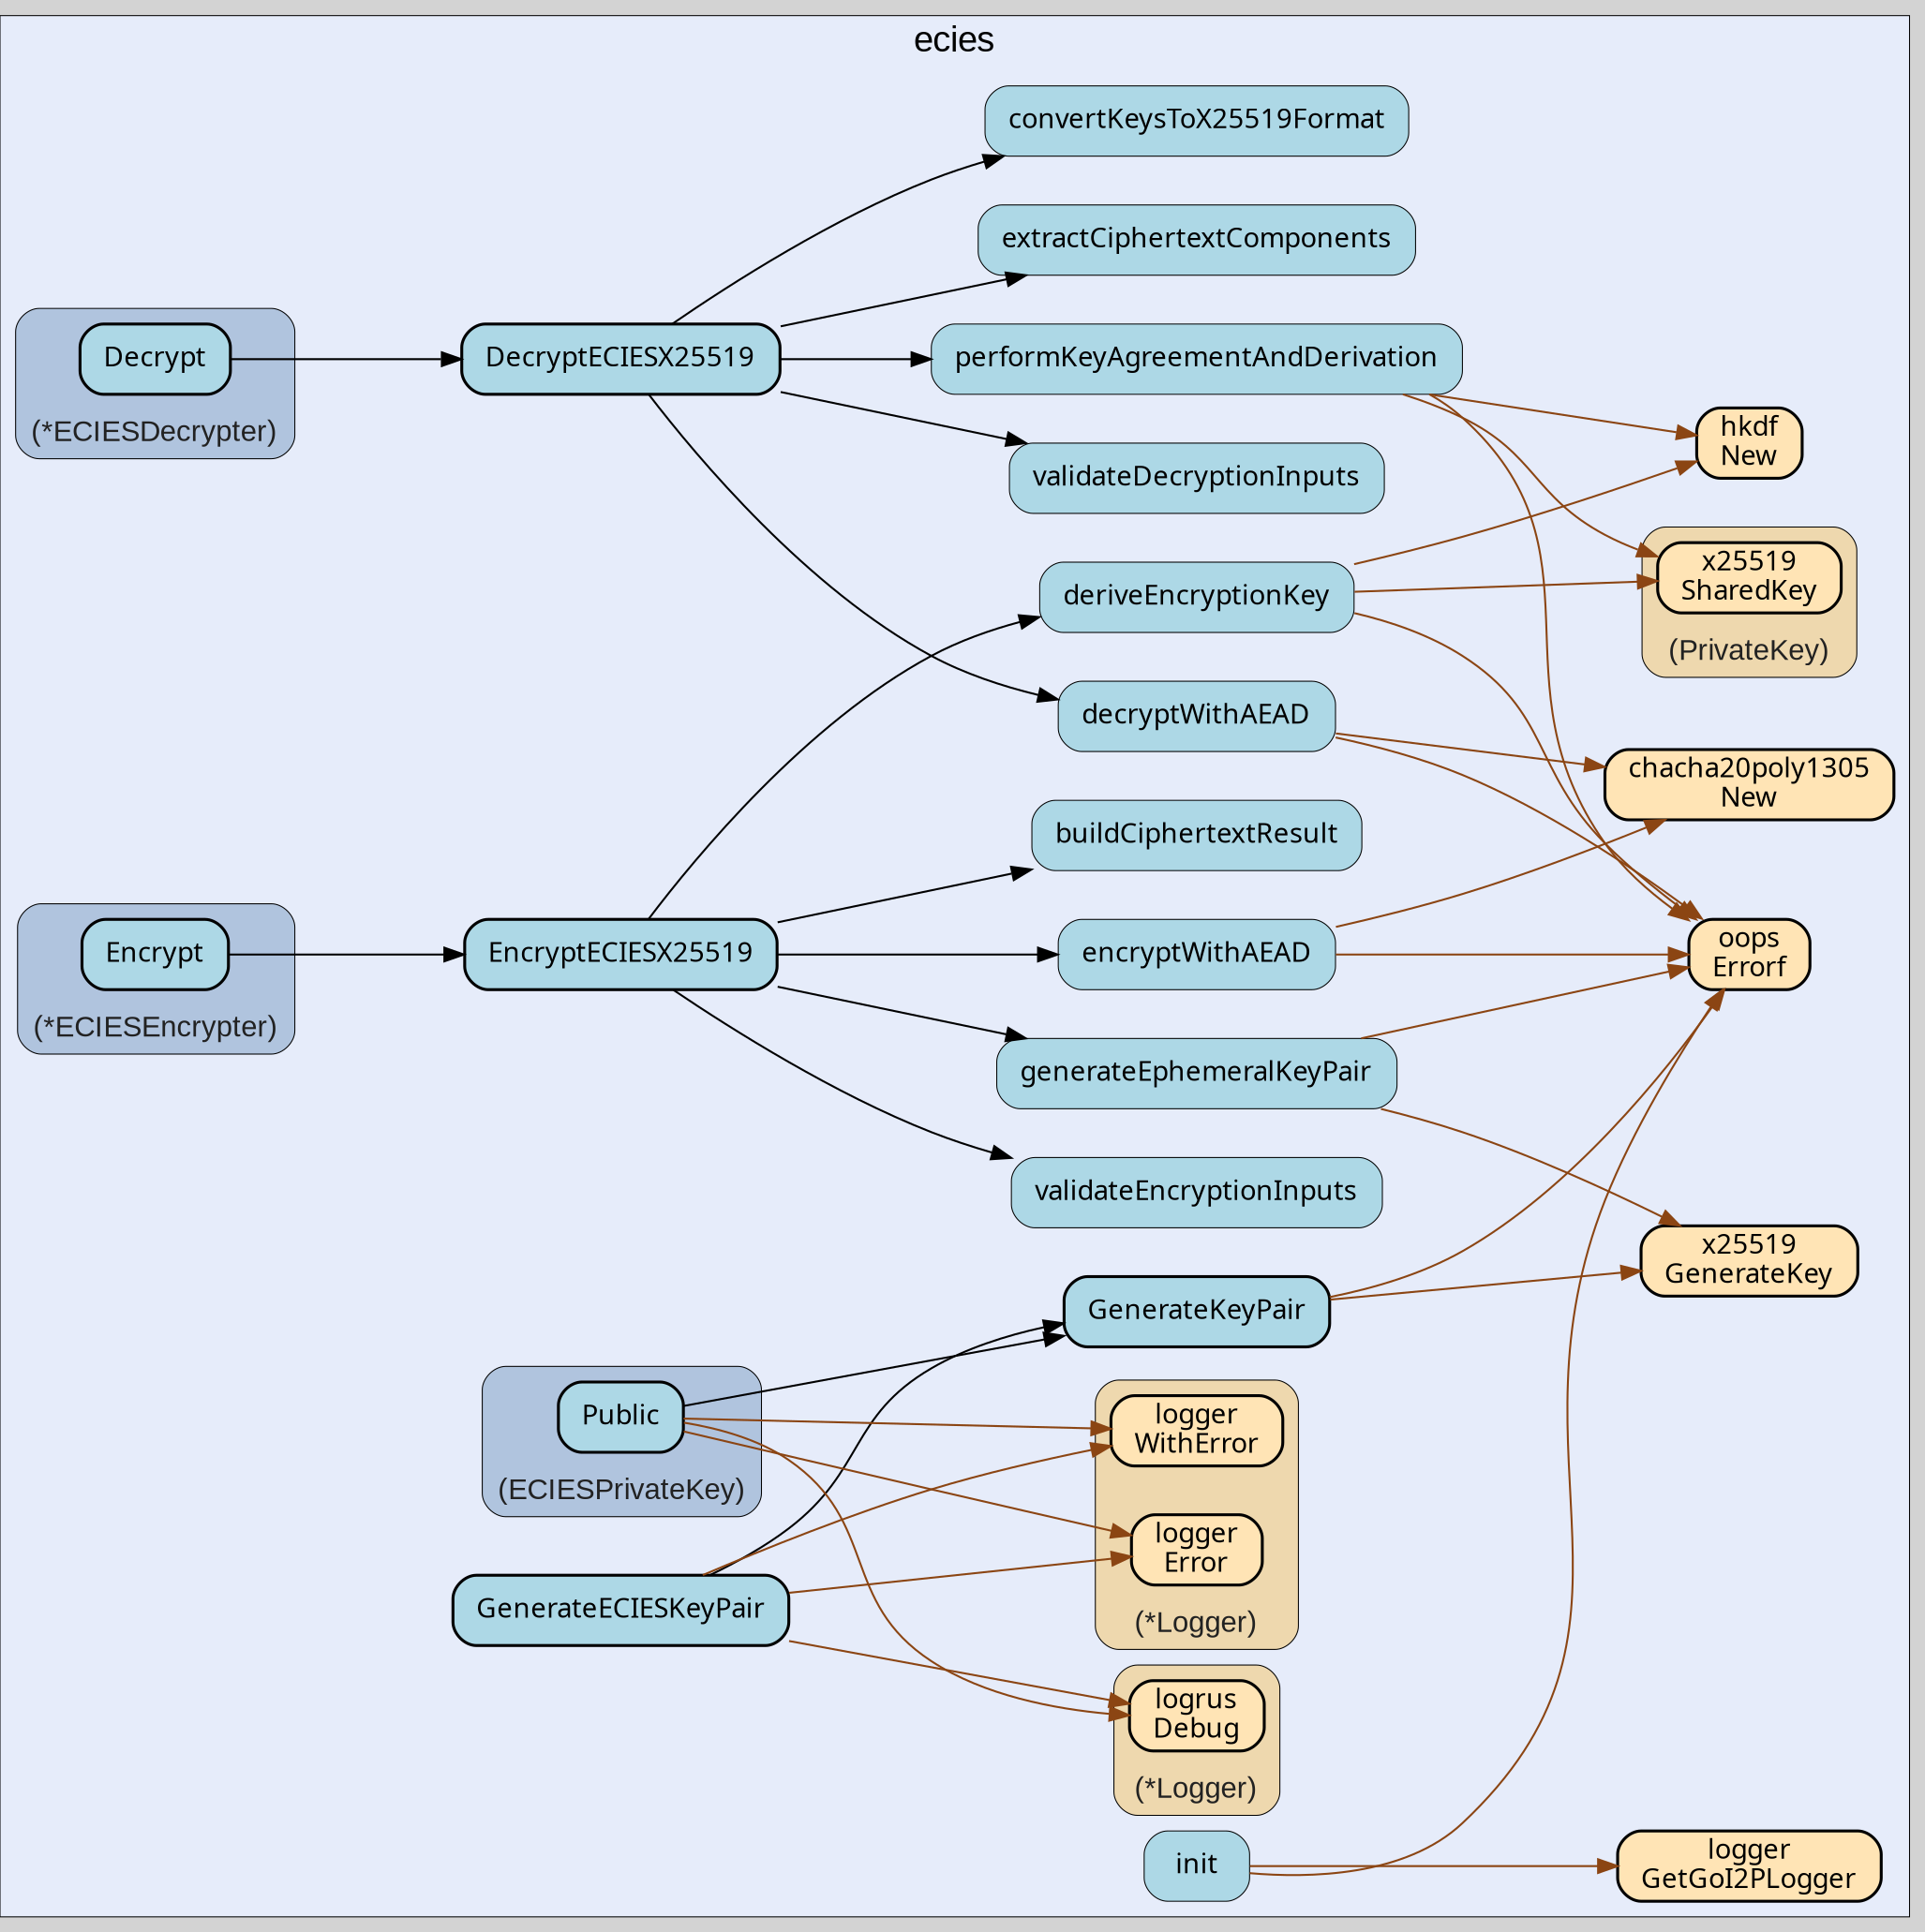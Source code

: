digraph gocallvis {
    label="";
    labeljust="l";
    fontname="Arial";
    fontsize="14";
    rankdir="LR";
    bgcolor="lightgray";
    style="solid";
    penwidth="0.5";
    pad="0.0";
    nodesep="0.35";

    node [shape="box" style="filled,rounded" fillcolor="honeydew" fontname="Verdana" penwidth="1.0" margin="0.16,0.0"];
    edge [minlen="2"]

    subgraph "cluster_focus" {
        bgcolor="#e6ecfa";
label="ecies";
labelloc="t";
labeljust="c";
fontsize="18";
        
        "github.com/go-i2p/crypto/ecies.GenerateECIESKeyPair" [ penwidth="1.5" tooltip="github.com/go-i2p/crypto/ecies.GenerateECIESKeyPair | defined in ecies.go:101\nat ecies.go:106: calling [(*github.com/go-i2p/logger.Logger).WithError]\nat ecies.go:104: calling [github.com/go-i2p/crypto/ecies.GenerateKeyPair]\nat ecies.go:106: calling [(*github.com/go-i2p/logger.Logger).Error]\nat ecies.go:102: calling [(*github.com/sirupsen/logrus.Logger).Debug]\nat ecies.go:116: calling [(*github.com/sirupsen/logrus.Logger).Debug]" fillcolor="lightblue" label="GenerateECIESKeyPair" ]
        "github.com/go-i2p/crypto/ecies.GenerateKeyPair" [ fillcolor="lightblue" label="GenerateKeyPair" penwidth="1.5" tooltip="github.com/go-i2p/crypto/ecies.GenerateKeyPair | defined in utils.go:215\nat utils.go:218: calling [github.com/samber/oops.Errorf]\nat utils.go:216: calling [go.step.sm/crypto/x25519.GenerateKey]" ]
        "go.step.sm/crypto/x25519.GenerateKey" [ fillcolor="moccasin" label="x25519\nGenerateKey" penwidth="1.5" tooltip="go.step.sm/crypto/x25519.GenerateKey | defined in x25519.go:37" ]
        "github.com/samber/oops.Errorf" [ fillcolor="moccasin" label="oops\nErrorf" penwidth="1.5" tooltip="github.com/samber/oops.Errorf | defined in oops.go:34" ]
        "github.com/go-i2p/crypto/ecies.EncryptECIESX25519" [ fillcolor="lightblue" label="EncryptECIESX25519" penwidth="1.5" tooltip="github.com/go-i2p/crypto/ecies.EncryptECIESX25519 | defined in utils.go:21\nat utils.go:26: calling [github.com/go-i2p/crypto/ecies.generateEphemeralKeyPair]\nat utils.go:36: calling [github.com/go-i2p/crypto/ecies.encryptWithAEAD]\nat utils.go:41: calling [github.com/go-i2p/crypto/ecies.buildCiphertextResult]\nat utils.go:22: calling [github.com/go-i2p/crypto/ecies.validateEncryptionInputs]\nat utils.go:31: calling [github.com/go-i2p/crypto/ecies.deriveEncryptionKey]" ]
        "github.com/go-i2p/crypto/ecies.validateEncryptionInputs" [ tooltip="github.com/go-i2p/crypto/ecies.validateEncryptionInputs | defined in utils.go:46" fillcolor="lightblue" label="validateEncryptionInputs" penwidth="0.5" ]
        "github.com/go-i2p/crypto/ecies.generateEphemeralKeyPair" [ fillcolor="lightblue" label="generateEphemeralKeyPair" penwidth="0.5" tooltip="github.com/go-i2p/crypto/ecies.generateEphemeralKeyPair | defined in utils.go:59\nat utils.go:62: calling [github.com/samber/oops.Errorf]\nat utils.go:60: calling [go.step.sm/crypto/x25519.GenerateKey]" ]
        "github.com/go-i2p/crypto/ecies.deriveEncryptionKey" [ label="deriveEncryptionKey" penwidth="0.5" tooltip="github.com/go-i2p/crypto/ecies.deriveEncryptionKey | defined in utils.go:69\nat utils.go:76: calling [github.com/samber/oops.Errorf]\nat utils.go:84: calling [github.com/samber/oops.Errorf]\nat utils.go:81: calling [golang.org/x/crypto/hkdf.New]\nat utils.go:74: calling [(go.step.sm/crypto/x25519.PrivateKey).SharedKey]" fillcolor="lightblue" ]
        "golang.org/x/crypto/hkdf.New" [ fillcolor="moccasin" label="hkdf\nNew" penwidth="1.5" tooltip="golang.org/x/crypto/hkdf.New | defined in hkdf.go:92" ]
        "github.com/go-i2p/crypto/ecies.encryptWithAEAD" [ fillcolor="lightblue" label="encryptWithAEAD" penwidth="0.5" tooltip="github.com/go-i2p/crypto/ecies.encryptWithAEAD | defined in utils.go:91\nat utils.go:93: calling [golang.org/x/crypto/chacha20poly1305.New]\nat utils.go:95: calling [github.com/samber/oops.Errorf]\nat utils.go:101: calling [github.com/samber/oops.Errorf]" ]
        "golang.org/x/crypto/chacha20poly1305.New" [ fillcolor="moccasin" label="chacha20poly1305\nNew" penwidth="1.5" tooltip="golang.org/x/crypto/chacha20poly1305.New | defined in chacha20poly1305.go:40" ]
        "github.com/go-i2p/crypto/ecies.buildCiphertextResult" [ label="buildCiphertextResult" penwidth="0.5" tooltip="github.com/go-i2p/crypto/ecies.buildCiphertextResult | defined in utils.go:111" fillcolor="lightblue" ]
        "github.com/go-i2p/crypto/ecies.DecryptECIESX25519" [ penwidth="1.5" tooltip="github.com/go-i2p/crypto/ecies.DecryptECIESX25519 | defined in utils.go:130\nat utils.go:131: calling [github.com/go-i2p/crypto/ecies.validateDecryptionInputs]\nat utils.go:135: calling [github.com/go-i2p/crypto/ecies.extractCiphertextComponents]\nat utils.go:139: calling [github.com/go-i2p/crypto/ecies.performKeyAgreementAndDerivation]\nat utils.go:137: calling [github.com/go-i2p/crypto/ecies.convertKeysToX25519Format]\nat utils.go:144: calling [github.com/go-i2p/crypto/ecies.decryptWithAEAD]" fillcolor="lightblue" label="DecryptECIESX25519" ]
        "github.com/go-i2p/crypto/ecies.validateDecryptionInputs" [ fillcolor="lightblue" label="validateDecryptionInputs" penwidth="0.5" tooltip="github.com/go-i2p/crypto/ecies.validateDecryptionInputs | defined in utils.go:153" ]
        "github.com/go-i2p/crypto/ecies.extractCiphertextComponents" [ fillcolor="lightblue" label="extractCiphertextComponents" penwidth="0.5" tooltip="github.com/go-i2p/crypto/ecies.extractCiphertextComponents | defined in utils.go:167" ]
        "github.com/go-i2p/crypto/ecies.convertKeysToX25519Format" [ fillcolor="lightblue" label="convertKeysToX25519Format" penwidth="0.5" tooltip="github.com/go-i2p/crypto/ecies.convertKeysToX25519Format | defined in utils.go:175" ]
        "github.com/go-i2p/crypto/ecies.performKeyAgreementAndDerivation" [ fillcolor="lightblue" label="performKeyAgreementAndDerivation" penwidth="0.5" tooltip="github.com/go-i2p/crypto/ecies.performKeyAgreementAndDerivation | defined in utils.go:182\nat utils.go:188: calling [golang.org/x/crypto/hkdf.New]\nat utils.go:183: calling [(go.step.sm/crypto/x25519.PrivateKey).SharedKey]\nat utils.go:185: calling [github.com/samber/oops.Errorf]\nat utils.go:191: calling [github.com/samber/oops.Errorf]" ]
        "github.com/go-i2p/crypto/ecies.decryptWithAEAD" [ label="decryptWithAEAD" penwidth="0.5" tooltip="github.com/go-i2p/crypto/ecies.decryptWithAEAD | defined in utils.go:198\nat utils.go:199: calling [golang.org/x/crypto/chacha20poly1305.New]\nat utils.go:201: calling [github.com/samber/oops.Errorf]\nat utils.go:206: calling [github.com/samber/oops.Errorf]" fillcolor="lightblue" ]
        "github.com/go-i2p/crypto/ecies.init" [ fillcolor="lightblue" label="init" penwidth="0.5" tooltip="github.com/go-i2p/crypto/ecies.init | defined in .:0\nat constants.go:11: calling [github.com/go-i2p/logger.GetGoI2PLogger]\nat constants.go:31: calling [github.com/samber/oops.Errorf]\nat constants.go:32: calling [github.com/samber/oops.Errorf]\nat constants.go:33: calling [github.com/samber/oops.Errorf]\nat constants.go:34: calling [github.com/samber/oops.Errorf]\nat constants.go:35: calling [github.com/samber/oops.Errorf]\nat constants.go:36: calling [github.com/samber/oops.Errorf]" ]
        "github.com/go-i2p/logger.GetGoI2PLogger" [ tooltip="github.com/go-i2p/logger.GetGoI2PLogger | defined in log.go:120" fillcolor="moccasin" label="logger\nGetGoI2PLogger" penwidth="1.5" ]
        
        subgraph "cluster_*github.com/go-i2p/crypto/ecies.ECIESDecrypter" {
        penwidth="0.5";
fontsize="15";
fontcolor="#222222";
labelloc="b";
style="rounded,filled";
fillcolor="lightsteelblue";
label="(*ECIESDecrypter)";
tooltip="type: *github.com/go-i2p/crypto/ecies.ECIESDecrypter";
        
        "(*github.com/go-i2p/crypto/ecies.ECIESDecrypter).Decrypt" [ fillcolor="lightblue" label="Decrypt" penwidth="1.5" tooltip="(*github.com/go-i2p/crypto/ecies.ECIESDecrypter).Decrypt | defined in ecies.go:96\nat ecies.go:97: calling [github.com/go-i2p/crypto/ecies.DecryptECIESX25519]" ]
        
    }

        subgraph "cluster_*github.com/go-i2p/crypto/ecies.ECIESEncrypter" {
        fontsize="15";
fontcolor="#222222";
fillcolor="lightsteelblue";
label="(*ECIESEncrypter)";
tooltip="type: *github.com/go-i2p/crypto/ecies.ECIESEncrypter";
labelloc="b";
style="rounded,filled";
penwidth="0.5";
        
        "(*github.com/go-i2p/crypto/ecies.ECIESEncrypter).Encrypt" [ tooltip="(*github.com/go-i2p/crypto/ecies.ECIESEncrypter).Encrypt | defined in ecies.go:86\nat ecies.go:87: calling [github.com/go-i2p/crypto/ecies.EncryptECIESX25519]" fillcolor="lightblue" label="Encrypt" penwidth="1.5" ]
        
    }

        subgraph "cluster_*github.com/go-i2p/logger.Logger" {
        penwidth="0.5";
fontsize="15";
fontcolor="#222222";
labelloc="b";
style="rounded,filled";
fillcolor="wheat2";
label="(*Logger)";
tooltip="type: *github.com/go-i2p/logger.Logger";
        
        "(*github.com/go-i2p/logger.Logger).WithError" [ fillcolor="moccasin" label="logger\nWithError" penwidth="1.5" tooltip="(*github.com/go-i2p/logger.Logger).WithError | defined in log.go:66" ]
        "(*github.com/go-i2p/logger.Logger).Error" [ label="logger\nError" penwidth="1.5" tooltip="(*github.com/go-i2p/logger.Logger).Error | defined in log.go:42" fillcolor="moccasin" ]
        
    }

        subgraph "cluster_*github.com/sirupsen/logrus.Logger" {
        fontsize="15";
fontcolor="#222222";
labelloc="b";
style="rounded,filled";
fillcolor="wheat2";
label="(*Logger)";
tooltip="type: *github.com/sirupsen/logrus.Logger";
penwidth="0.5";
        
        "(*github.com/sirupsen/logrus.Logger).Debug" [ fillcolor="moccasin" label="logrus\nDebug" penwidth="1.5" tooltip="(*github.com/sirupsen/logrus.Logger).Debug | defined in logger.go:221" ]
        
    }

        subgraph "cluster_github.com/go-i2p/crypto/ecies.ECIESPrivateKey" {
        penwidth="0.5";
fontcolor="#222222";
fontsize="15";
labelloc="b";
style="rounded,filled";
fillcolor="lightsteelblue";
label="(ECIESPrivateKey)";
tooltip="type: github.com/go-i2p/crypto/ecies.ECIESPrivateKey";
        
        "(github.com/go-i2p/crypto/ecies.ECIESPrivateKey).Public" [ fillcolor="lightblue" label="Public" penwidth="1.5" tooltip="(github.com/go-i2p/crypto/ecies.ECIESPrivateKey).Public | defined in ecies.go:52\nat ecies.go:58: calling [github.com/go-i2p/crypto/ecies.GenerateKeyPair]\nat ecies.go:60: calling [(*github.com/go-i2p/logger.Logger).WithError]\nat ecies.go:69: calling [(*github.com/sirupsen/logrus.Logger).Debug]\nat ecies.go:60: calling [(*github.com/go-i2p/logger.Logger).Error]" ]
        
    }

        subgraph "cluster_go.step.sm/crypto/x25519.PrivateKey" {
        label="(PrivateKey)";
tooltip="type: go.step.sm/crypto/x25519.PrivateKey";
penwidth="0.5";
fontsize="15";
fontcolor="#222222";
labelloc="b";
style="rounded,filled";
fillcolor="wheat2";
        
        "(go.step.sm/crypto/x25519.PrivateKey).SharedKey" [ label="x25519\nSharedKey" penwidth="1.5" tooltip="(go.step.sm/crypto/x25519.PrivateKey).SharedKey | defined in x25519.go:101" fillcolor="moccasin" ]
        
    }

    }

    "github.com/go-i2p/crypto/ecies.GenerateECIESKeyPair" -> "(*github.com/go-i2p/logger.Logger).WithError" [ tooltip="at ecies.go:106: calling [(*github.com/go-i2p/logger.Logger).WithError]" color="saddlebrown" ]
    "github.com/go-i2p/crypto/ecies.EncryptECIESX25519" -> "github.com/go-i2p/crypto/ecies.generateEphemeralKeyPair" [ tooltip="at utils.go:26: calling [github.com/go-i2p/crypto/ecies.generateEphemeralKeyPair]" ]
    "github.com/go-i2p/crypto/ecies.encryptWithAEAD" -> "golang.org/x/crypto/chacha20poly1305.New" [ tooltip="at utils.go:93: calling [golang.org/x/crypto/chacha20poly1305.New]" color="saddlebrown" ]
    "github.com/go-i2p/crypto/ecies.EncryptECIESX25519" -> "github.com/go-i2p/crypto/ecies.encryptWithAEAD" [ tooltip="at utils.go:36: calling [github.com/go-i2p/crypto/ecies.encryptWithAEAD]" ]
    "github.com/go-i2p/crypto/ecies.EncryptECIESX25519" -> "github.com/go-i2p/crypto/ecies.buildCiphertextResult" [ tooltip="at utils.go:41: calling [github.com/go-i2p/crypto/ecies.buildCiphertextResult]" ]
    "(github.com/go-i2p/crypto/ecies.ECIESPrivateKey).Public" -> "github.com/go-i2p/crypto/ecies.GenerateKeyPair" [ tooltip="at ecies.go:58: calling [github.com/go-i2p/crypto/ecies.GenerateKeyPair]" ]
    "github.com/go-i2p/crypto/ecies.GenerateKeyPair" -> "github.com/samber/oops.Errorf" [ color="saddlebrown" tooltip="at utils.go:218: calling [github.com/samber/oops.Errorf]" ]
    "github.com/go-i2p/crypto/ecies.generateEphemeralKeyPair" -> "github.com/samber/oops.Errorf" [ color="saddlebrown" tooltip="at utils.go:62: calling [github.com/samber/oops.Errorf]" ]
    "github.com/go-i2p/crypto/ecies.deriveEncryptionKey" -> "github.com/samber/oops.Errorf" [ color="saddlebrown" tooltip="at utils.go:76: calling [github.com/samber/oops.Errorf]\nat utils.go:84: calling [github.com/samber/oops.Errorf]" ]
    "github.com/go-i2p/crypto/ecies.DecryptECIESX25519" -> "github.com/go-i2p/crypto/ecies.validateDecryptionInputs" [ tooltip="at utils.go:131: calling [github.com/go-i2p/crypto/ecies.validateDecryptionInputs]" ]
    "github.com/go-i2p/crypto/ecies.DecryptECIESX25519" -> "github.com/go-i2p/crypto/ecies.extractCiphertextComponents" [ tooltip="at utils.go:135: calling [github.com/go-i2p/crypto/ecies.extractCiphertextComponents]" ]
    "github.com/go-i2p/crypto/ecies.performKeyAgreementAndDerivation" -> "golang.org/x/crypto/hkdf.New" [ color="saddlebrown" tooltip="at utils.go:188: calling [golang.org/x/crypto/hkdf.New]" ]
    "github.com/go-i2p/crypto/ecies.DecryptECIESX25519" -> "github.com/go-i2p/crypto/ecies.performKeyAgreementAndDerivation" [ tooltip="at utils.go:139: calling [github.com/go-i2p/crypto/ecies.performKeyAgreementAndDerivation]" ]
    "github.com/go-i2p/crypto/ecies.DecryptECIESX25519" -> "github.com/go-i2p/crypto/ecies.convertKeysToX25519Format" [ tooltip="at utils.go:137: calling [github.com/go-i2p/crypto/ecies.convertKeysToX25519Format]" ]
    "github.com/go-i2p/crypto/ecies.DecryptECIESX25519" -> "github.com/go-i2p/crypto/ecies.decryptWithAEAD" [ tooltip="at utils.go:144: calling [github.com/go-i2p/crypto/ecies.decryptWithAEAD]" ]
    "(github.com/go-i2p/crypto/ecies.ECIESPrivateKey).Public" -> "(*github.com/go-i2p/logger.Logger).WithError" [ color="saddlebrown" tooltip="at ecies.go:60: calling [(*github.com/go-i2p/logger.Logger).WithError]" ]
    "github.com/go-i2p/crypto/ecies.GenerateECIESKeyPair" -> "github.com/go-i2p/crypto/ecies.GenerateKeyPair" [ tooltip="at ecies.go:104: calling [github.com/go-i2p/crypto/ecies.GenerateKeyPair]" ]
    "github.com/go-i2p/crypto/ecies.generateEphemeralKeyPair" -> "go.step.sm/crypto/x25519.GenerateKey" [ color="saddlebrown" tooltip="at utils.go:60: calling [go.step.sm/crypto/x25519.GenerateKey]" ]
    "github.com/go-i2p/crypto/ecies.deriveEncryptionKey" -> "golang.org/x/crypto/hkdf.New" [ color="saddlebrown" tooltip="at utils.go:81: calling [golang.org/x/crypto/hkdf.New]" ]
    "github.com/go-i2p/crypto/ecies.decryptWithAEAD" -> "golang.org/x/crypto/chacha20poly1305.New" [ color="saddlebrown" tooltip="at utils.go:199: calling [golang.org/x/crypto/chacha20poly1305.New]" ]
    "github.com/go-i2p/crypto/ecies.GenerateECIESKeyPair" -> "(*github.com/go-i2p/logger.Logger).Error" [ color="saddlebrown" tooltip="at ecies.go:106: calling [(*github.com/go-i2p/logger.Logger).Error]" ]
    "github.com/go-i2p/crypto/ecies.EncryptECIESX25519" -> "github.com/go-i2p/crypto/ecies.validateEncryptionInputs" [ tooltip="at utils.go:22: calling [github.com/go-i2p/crypto/ecies.validateEncryptionInputs]" ]
    "github.com/go-i2p/crypto/ecies.encryptWithAEAD" -> "github.com/samber/oops.Errorf" [ color="saddlebrown" tooltip="at utils.go:95: calling [github.com/samber/oops.Errorf]\nat utils.go:101: calling [github.com/samber/oops.Errorf]" ]
    "(github.com/go-i2p/crypto/ecies.ECIESPrivateKey).Public" -> "(*github.com/sirupsen/logrus.Logger).Debug" [ tooltip="at ecies.go:69: calling [(*github.com/sirupsen/logrus.Logger).Debug]" color="saddlebrown" ]
    "(*github.com/go-i2p/crypto/ecies.ECIESEncrypter).Encrypt" -> "github.com/go-i2p/crypto/ecies.EncryptECIESX25519" [ tooltip="at ecies.go:87: calling [github.com/go-i2p/crypto/ecies.EncryptECIESX25519]" ]
    "github.com/go-i2p/crypto/ecies.GenerateKeyPair" -> "go.step.sm/crypto/x25519.GenerateKey" [ color="saddlebrown" tooltip="at utils.go:216: calling [go.step.sm/crypto/x25519.GenerateKey]" ]
    "github.com/go-i2p/crypto/ecies.performKeyAgreementAndDerivation" -> "(go.step.sm/crypto/x25519.PrivateKey).SharedKey" [ color="saddlebrown" tooltip="at utils.go:183: calling [(go.step.sm/crypto/x25519.PrivateKey).SharedKey]" ]
    "github.com/go-i2p/crypto/ecies.performKeyAgreementAndDerivation" -> "github.com/samber/oops.Errorf" [ color="saddlebrown" tooltip="at utils.go:185: calling [github.com/samber/oops.Errorf]\nat utils.go:191: calling [github.com/samber/oops.Errorf]" ]
    "github.com/go-i2p/crypto/ecies.decryptWithAEAD" -> "github.com/samber/oops.Errorf" [ color="saddlebrown" tooltip="at utils.go:201: calling [github.com/samber/oops.Errorf]\nat utils.go:206: calling [github.com/samber/oops.Errorf]" ]
    "(github.com/go-i2p/crypto/ecies.ECIESPrivateKey).Public" -> "(*github.com/go-i2p/logger.Logger).Error" [ color="saddlebrown" tooltip="at ecies.go:60: calling [(*github.com/go-i2p/logger.Logger).Error]" ]
    "github.com/go-i2p/crypto/ecies.init" -> "github.com/go-i2p/logger.GetGoI2PLogger" [ color="saddlebrown" tooltip="at constants.go:11: calling [github.com/go-i2p/logger.GetGoI2PLogger]" ]
    "github.com/go-i2p/crypto/ecies.GenerateECIESKeyPair" -> "(*github.com/sirupsen/logrus.Logger).Debug" [ color="saddlebrown" tooltip="at ecies.go:102: calling [(*github.com/sirupsen/logrus.Logger).Debug]\nat ecies.go:116: calling [(*github.com/sirupsen/logrus.Logger).Debug]" ]
    "github.com/go-i2p/crypto/ecies.deriveEncryptionKey" -> "(go.step.sm/crypto/x25519.PrivateKey).SharedKey" [ color="saddlebrown" tooltip="at utils.go:74: calling [(go.step.sm/crypto/x25519.PrivateKey).SharedKey]" ]
    "github.com/go-i2p/crypto/ecies.init" -> "github.com/samber/oops.Errorf" [ color="saddlebrown" tooltip="at constants.go:31: calling [github.com/samber/oops.Errorf]\nat constants.go:32: calling [github.com/samber/oops.Errorf]\nat constants.go:33: calling [github.com/samber/oops.Errorf]\nat constants.go:34: calling [github.com/samber/oops.Errorf]\nat constants.go:35: calling [github.com/samber/oops.Errorf]\nat constants.go:36: calling [github.com/samber/oops.Errorf]" ]
    "github.com/go-i2p/crypto/ecies.EncryptECIESX25519" -> "github.com/go-i2p/crypto/ecies.deriveEncryptionKey" [ tooltip="at utils.go:31: calling [github.com/go-i2p/crypto/ecies.deriveEncryptionKey]" ]
    "(*github.com/go-i2p/crypto/ecies.ECIESDecrypter).Decrypt" -> "github.com/go-i2p/crypto/ecies.DecryptECIESX25519" [ tooltip="at ecies.go:97: calling [github.com/go-i2p/crypto/ecies.DecryptECIESX25519]" ]
}
